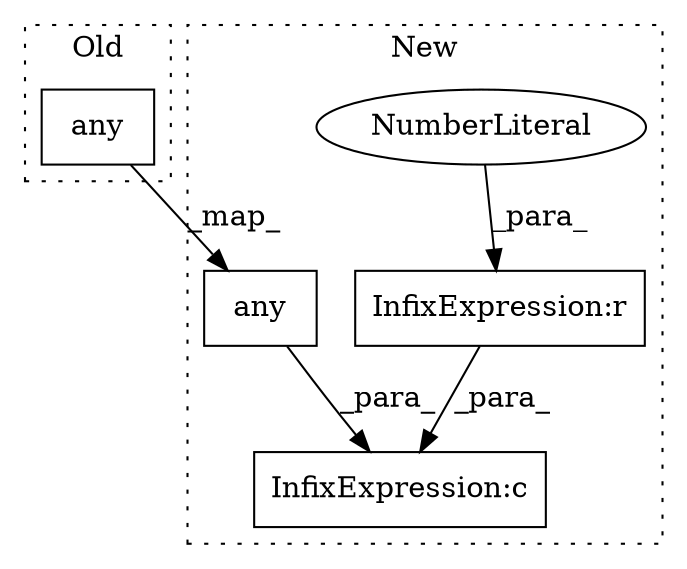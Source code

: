 digraph G {
subgraph cluster0 {
1 [label="any" a="32" s="27876,27900" l="4,1" shape="box"];
label = "Old";
style="dotted";
}
subgraph cluster1 {
2 [label="any" a="32" s="27737,27762" l="4,1" shape="box"];
3 [label="InfixExpression:c" a="27" s="27763" l="4" shape="box"];
4 [label="InfixExpression:r" a="27" s="27772" l="3" shape="box"];
5 [label="NumberLiteral" a="34" s="27775" l="4" shape="ellipse"];
label = "New";
style="dotted";
}
1 -> 2 [label="_map_"];
2 -> 3 [label="_para_"];
4 -> 3 [label="_para_"];
5 -> 4 [label="_para_"];
}